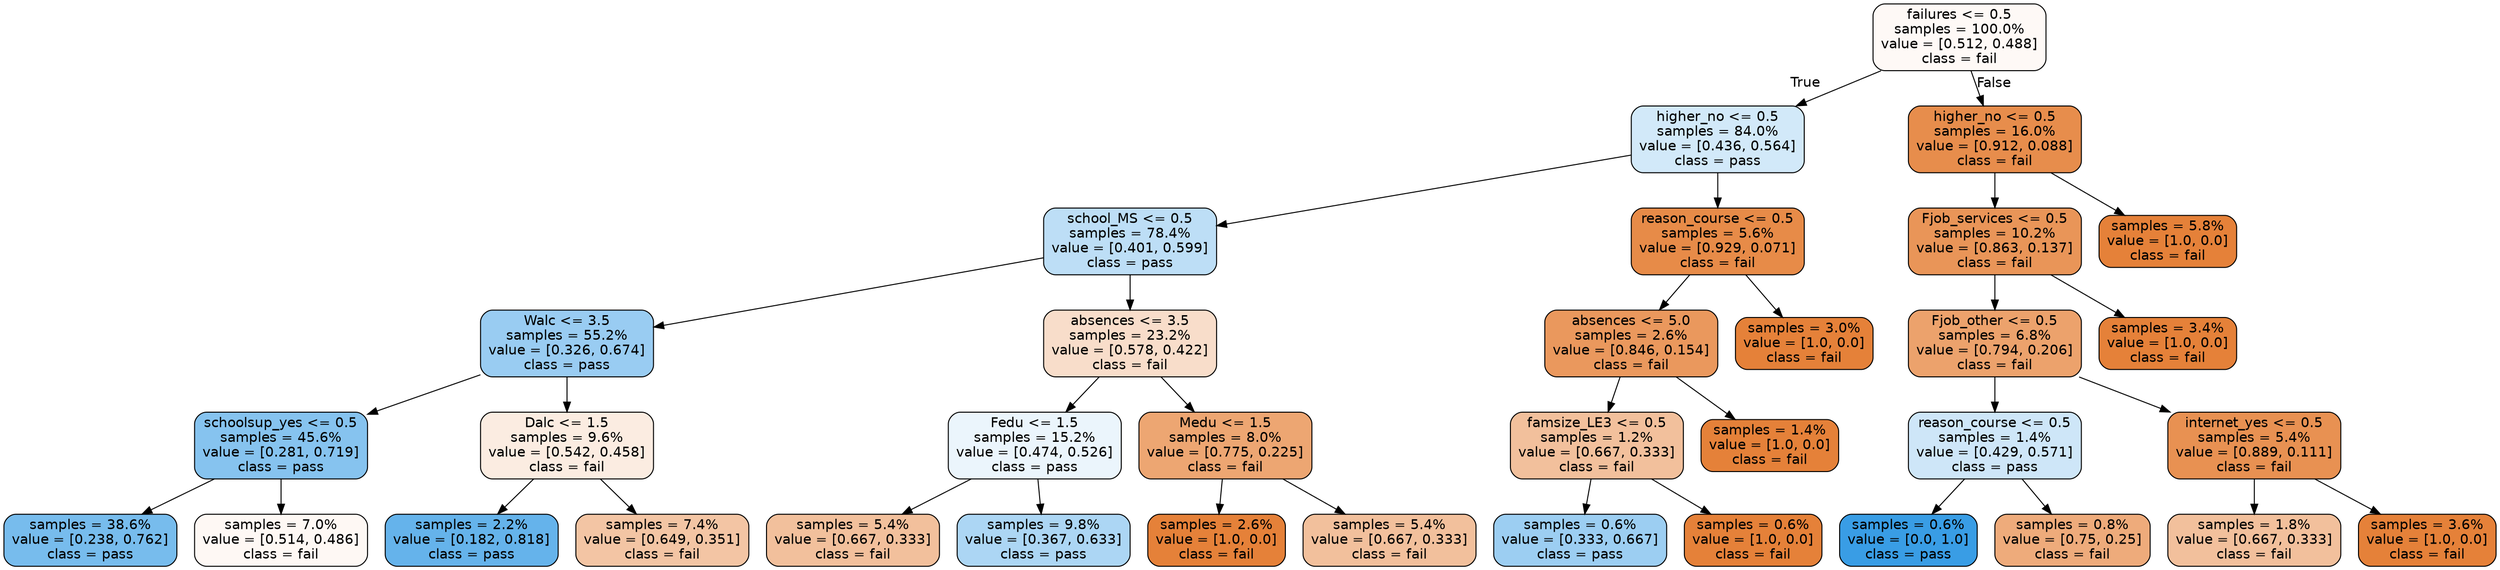 digraph Tree {
node [shape=box, style="filled, rounded", color="black", fontname="helvetica"] ;
edge [fontname="helvetica"] ;
0 [label="failures <= 0.5\nsamples = 100.0%\nvalue = [0.512, 0.488]\nclass = fail", fillcolor="#fef9f6"] ;
1 [label="higher_no <= 0.5\nsamples = 84.0%\nvalue = [0.436, 0.564]\nclass = pass", fillcolor="#d2e9f9"] ;
0 -> 1 [labeldistance=2.5, labelangle=45, headlabel="True"] ;
2 [label="school_MS <= 0.5\nsamples = 78.4%\nvalue = [0.401, 0.599]\nclass = pass", fillcolor="#bddef6"] ;
1 -> 2 ;
3 [label="Walc <= 3.5\nsamples = 55.2%\nvalue = [0.326, 0.674]\nclass = pass", fillcolor="#99ccf2"] ;
2 -> 3 ;
4 [label="schoolsup_yes <= 0.5\nsamples = 45.6%\nvalue = [0.281, 0.719]\nclass = pass", fillcolor="#86c3ef"] ;
3 -> 4 ;
5 [label="samples = 38.6%\nvalue = [0.238, 0.762]\nclass = pass", fillcolor="#77bced"] ;
4 -> 5 ;
6 [label="samples = 7.0%\nvalue = [0.514, 0.486]\nclass = fail", fillcolor="#fef8f4"] ;
4 -> 6 ;
7 [label="Dalc <= 1.5\nsamples = 9.6%\nvalue = [0.542, 0.458]\nclass = fail", fillcolor="#fbece1"] ;
3 -> 7 ;
8 [label="samples = 2.2%\nvalue = [0.182, 0.818]\nclass = pass", fillcolor="#65b3eb"] ;
7 -> 8 ;
9 [label="samples = 7.4%\nvalue = [0.649, 0.351]\nclass = fail", fillcolor="#f3c5a4"] ;
7 -> 9 ;
10 [label="absences <= 3.5\nsamples = 23.2%\nvalue = [0.578, 0.422]\nclass = fail", fillcolor="#f8ddca"] ;
2 -> 10 ;
11 [label="Fedu <= 1.5\nsamples = 15.2%\nvalue = [0.474, 0.526]\nclass = pass", fillcolor="#ebf5fc"] ;
10 -> 11 ;
12 [label="samples = 5.4%\nvalue = [0.667, 0.333]\nclass = fail", fillcolor="#f2c09c"] ;
11 -> 12 ;
13 [label="samples = 9.8%\nvalue = [0.367, 0.633]\nclass = pass", fillcolor="#acd6f4"] ;
11 -> 13 ;
14 [label="Medu <= 1.5\nsamples = 8.0%\nvalue = [0.775, 0.225]\nclass = fail", fillcolor="#eda672"] ;
10 -> 14 ;
15 [label="samples = 2.6%\nvalue = [1.0, 0.0]\nclass = fail", fillcolor="#e58139"] ;
14 -> 15 ;
16 [label="samples = 5.4%\nvalue = [0.667, 0.333]\nclass = fail", fillcolor="#f2c09c"] ;
14 -> 16 ;
17 [label="reason_course <= 0.5\nsamples = 5.6%\nvalue = [0.929, 0.071]\nclass = fail", fillcolor="#e78b48"] ;
1 -> 17 ;
18 [label="absences <= 5.0\nsamples = 2.6%\nvalue = [0.846, 0.154]\nclass = fail", fillcolor="#ea985d"] ;
17 -> 18 ;
19 [label="famsize_LE3 <= 0.5\nsamples = 1.2%\nvalue = [0.667, 0.333]\nclass = fail", fillcolor="#f2c09c"] ;
18 -> 19 ;
20 [label="samples = 0.6%\nvalue = [0.333, 0.667]\nclass = pass", fillcolor="#9ccef2"] ;
19 -> 20 ;
21 [label="samples = 0.6%\nvalue = [1.0, 0.0]\nclass = fail", fillcolor="#e58139"] ;
19 -> 21 ;
22 [label="samples = 1.4%\nvalue = [1.0, 0.0]\nclass = fail", fillcolor="#e58139"] ;
18 -> 22 ;
23 [label="samples = 3.0%\nvalue = [1.0, 0.0]\nclass = fail", fillcolor="#e58139"] ;
17 -> 23 ;
24 [label="higher_no <= 0.5\nsamples = 16.0%\nvalue = [0.912, 0.088]\nclass = fail", fillcolor="#e78d4c"] ;
0 -> 24 [labeldistance=2.5, labelangle=-45, headlabel="False"] ;
25 [label="Fjob_services <= 0.5\nsamples = 10.2%\nvalue = [0.863, 0.137]\nclass = fail", fillcolor="#e99558"] ;
24 -> 25 ;
26 [label="Fjob_other <= 0.5\nsamples = 6.8%\nvalue = [0.794, 0.206]\nclass = fail", fillcolor="#eca26c"] ;
25 -> 26 ;
27 [label="reason_course <= 0.5\nsamples = 1.4%\nvalue = [0.429, 0.571]\nclass = pass", fillcolor="#cee6f8"] ;
26 -> 27 ;
28 [label="samples = 0.6%\nvalue = [0.0, 1.0]\nclass = pass", fillcolor="#399de5"] ;
27 -> 28 ;
29 [label="samples = 0.8%\nvalue = [0.75, 0.25]\nclass = fail", fillcolor="#eeab7b"] ;
27 -> 29 ;
30 [label="internet_yes <= 0.5\nsamples = 5.4%\nvalue = [0.889, 0.111]\nclass = fail", fillcolor="#e89152"] ;
26 -> 30 ;
31 [label="samples = 1.8%\nvalue = [0.667, 0.333]\nclass = fail", fillcolor="#f2c09c"] ;
30 -> 31 ;
32 [label="samples = 3.6%\nvalue = [1.0, 0.0]\nclass = fail", fillcolor="#e58139"] ;
30 -> 32 ;
33 [label="samples = 3.4%\nvalue = [1.0, 0.0]\nclass = fail", fillcolor="#e58139"] ;
25 -> 33 ;
34 [label="samples = 5.8%\nvalue = [1.0, 0.0]\nclass = fail", fillcolor="#e58139"] ;
24 -> 34 ;
}